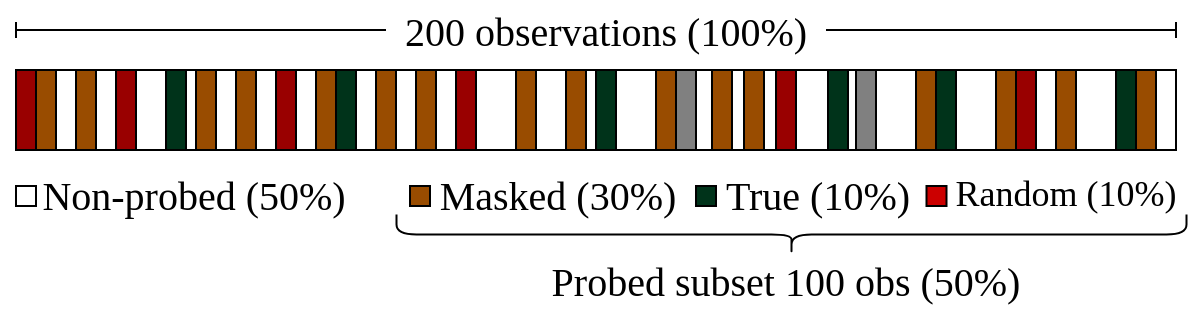 <mxfile version="25.0.1">
  <diagram name="Page-1" id="zUUdBIVHcn-rOmPaCSSx">
    <mxGraphModel dx="1590" dy="864" grid="1" gridSize="10" guides="1" tooltips="1" connect="1" arrows="1" fold="1" page="1" pageScale="1" pageWidth="850" pageHeight="1100" math="0" shadow="0">
      <root>
        <mxCell id="0" />
        <mxCell id="1" parent="0" />
        <mxCell id="VlnojDYrwqlfaSKI4WEk-1" value="" style="rounded=0;whiteSpace=wrap;html=1;fontFamily=Times New Roman;fontSize=18;" parent="1" vertex="1">
          <mxGeometry x="150" y="420" width="580" height="40" as="geometry" />
        </mxCell>
        <mxCell id="VlnojDYrwqlfaSKI4WEk-2" value="" style="endArrow=none;html=1;rounded=0;startArrow=baseDash;startFill=0;fontFamily=Times New Roman;fontSize=20;entryX=0;entryY=0.5;entryDx=0;entryDy=0;" parent="1" edge="1" target="VlnojDYrwqlfaSKI4WEk-4">
          <mxGeometry width="50" height="50" relative="1" as="geometry">
            <mxPoint x="150" y="400" as="sourcePoint" />
            <mxPoint x="360" y="400" as="targetPoint" />
          </mxGeometry>
        </mxCell>
        <mxCell id="VlnojDYrwqlfaSKI4WEk-3" value="" style="endArrow=baseDash;html=1;rounded=0;endFill=0;fontFamily=Times New Roman;fontSize=20;exitX=1;exitY=0.5;exitDx=0;exitDy=0;" parent="1" edge="1" source="VlnojDYrwqlfaSKI4WEk-4">
          <mxGeometry width="50" height="50" relative="1" as="geometry">
            <mxPoint x="520" y="400" as="sourcePoint" />
            <mxPoint x="730" y="400" as="targetPoint" />
          </mxGeometry>
        </mxCell>
        <mxCell id="VlnojDYrwqlfaSKI4WEk-4" value="200 observations (100%)" style="text;html=1;align=center;verticalAlign=middle;whiteSpace=wrap;rounded=0;fontSize=20;fontFamily=Times New Roman;" parent="1" vertex="1">
          <mxGeometry x="335" y="385" width="220" height="30" as="geometry" />
        </mxCell>
        <mxCell id="VlnojDYrwqlfaSKI4WEk-5" value="" style="rounded=0;whiteSpace=wrap;html=1;fillColor=#808080;fontFamily=Times New Roman;fontSize=20;" parent="1" vertex="1">
          <mxGeometry x="200" y="420" width="10" height="40" as="geometry" />
        </mxCell>
        <mxCell id="VlnojDYrwqlfaSKI4WEk-6" value="" style="rounded=0;whiteSpace=wrap;html=1;fillColor=#994C00;fontFamily=Times New Roman;fontSize=20;" parent="1" vertex="1">
          <mxGeometry x="240" y="420" width="10" height="40" as="geometry" />
        </mxCell>
        <mxCell id="VlnojDYrwqlfaSKI4WEk-7" value="" style="rounded=0;whiteSpace=wrap;html=1;fillColor=#994C00;fontFamily=Times New Roman;fontSize=20;" parent="1" vertex="1">
          <mxGeometry x="260" y="420" width="10" height="40" as="geometry" />
        </mxCell>
        <mxCell id="VlnojDYrwqlfaSKI4WEk-8" value="" style="rounded=0;whiteSpace=wrap;html=1;fillColor=#994C00;fontFamily=Times New Roman;fontSize=20;" parent="1" vertex="1">
          <mxGeometry x="330" y="420" width="10" height="40" as="geometry" />
        </mxCell>
        <mxCell id="VlnojDYrwqlfaSKI4WEk-9" value="" style="rounded=0;whiteSpace=wrap;html=1;fillColor=#808080;fontFamily=Times New Roman;fontSize=20;" parent="1" vertex="1">
          <mxGeometry x="280" y="420" width="10" height="40" as="geometry" />
        </mxCell>
        <mxCell id="VlnojDYrwqlfaSKI4WEk-10" value="" style="rounded=0;whiteSpace=wrap;html=1;fillColor=#808080;fontFamily=Times New Roman;fontSize=20;" parent="1" vertex="1">
          <mxGeometry x="225" y="420" width="10" height="40" as="geometry" />
        </mxCell>
        <mxCell id="VlnojDYrwqlfaSKI4WEk-22" value="" style="rounded=0;whiteSpace=wrap;html=1;fillColor=#994C00;fontFamily=Times New Roman;fontSize=20;" parent="1" vertex="1">
          <mxGeometry x="300" y="420" width="10" height="40" as="geometry" />
        </mxCell>
        <mxCell id="VlnojDYrwqlfaSKI4WEk-23" value="" style="rounded=0;whiteSpace=wrap;html=1;fillColor=#808080;fontFamily=Times New Roman;fontSize=20;" parent="1" vertex="1">
          <mxGeometry x="370" y="420" width="10" height="40" as="geometry" />
        </mxCell>
        <mxCell id="VlnojDYrwqlfaSKI4WEk-24" value="" style="rounded=0;whiteSpace=wrap;html=1;fillColor=#994C00;fontFamily=Times New Roman;fontSize=20;" parent="1" vertex="1">
          <mxGeometry x="640" y="420" width="10" height="40" as="geometry" />
        </mxCell>
        <mxCell id="VlnojDYrwqlfaSKI4WEk-25" value="" style="rounded=0;whiteSpace=wrap;html=1;fillColor=#808080;fontFamily=Times New Roman;fontSize=20;" parent="1" vertex="1">
          <mxGeometry x="556" y="420" width="10" height="40" as="geometry" />
        </mxCell>
        <mxCell id="VlnojDYrwqlfaSKI4WEk-26" value="" style="rounded=0;whiteSpace=wrap;html=1;fillColor=#994C00;fontFamily=Times New Roman;fontSize=20;" parent="1" vertex="1">
          <mxGeometry x="350" y="420" width="10" height="40" as="geometry" />
        </mxCell>
        <mxCell id="VlnojDYrwqlfaSKI4WEk-27" value="" style="rounded=0;whiteSpace=wrap;html=1;fillColor=#808080;fontFamily=Times New Roman;fontSize=20;" parent="1" vertex="1">
          <mxGeometry x="310" y="420" width="10" height="40" as="geometry" />
        </mxCell>
        <mxCell id="VlnojDYrwqlfaSKI4WEk-28" value="" style="rounded=0;whiteSpace=wrap;html=1;fillColor=#994C00;fontFamily=Times New Roman;fontSize=20;" parent="1" vertex="1">
          <mxGeometry x="498" y="420" width="10" height="40" as="geometry" />
        </mxCell>
        <mxCell id="VlnojDYrwqlfaSKI4WEk-29" value="" style="rounded=0;whiteSpace=wrap;html=1;fillColor=#808080;fontFamily=Times New Roman;fontSize=20;" parent="1" vertex="1">
          <mxGeometry x="440" y="420" width="10" height="40" as="geometry" />
        </mxCell>
        <mxCell id="VlnojDYrwqlfaSKI4WEk-30" value="" style="rounded=0;whiteSpace=wrap;html=1;fillColor=#994C00;fontFamily=Times New Roman;fontSize=20;" parent="1" vertex="1">
          <mxGeometry x="425" y="420" width="10" height="40" as="geometry" />
        </mxCell>
        <mxCell id="VlnojDYrwqlfaSKI4WEk-31" value="" style="rounded=0;whiteSpace=wrap;html=1;fillColor=#994C00;fontFamily=Times New Roman;fontSize=20;" parent="1" vertex="1">
          <mxGeometry x="470" y="420" width="10" height="40" as="geometry" />
        </mxCell>
        <mxCell id="VlnojDYrwqlfaSKI4WEk-32" value="" style="rounded=0;whiteSpace=wrap;html=1;fillColor=#808080;fontFamily=Times New Roman;fontSize=20;" parent="1" vertex="1">
          <mxGeometry x="480" y="420" width="10" height="40" as="geometry" />
        </mxCell>
        <mxCell id="VlnojDYrwqlfaSKI4WEk-33" value="" style="rounded=0;whiteSpace=wrap;html=1;fillColor=#994C00;fontFamily=Times New Roman;fontSize=20;" parent="1" vertex="1">
          <mxGeometry x="400" y="420" width="10" height="40" as="geometry" />
        </mxCell>
        <mxCell id="VlnojDYrwqlfaSKI4WEk-34" value="" style="rounded=0;whiteSpace=wrap;html=1;fillColor=#994C00;fontFamily=Times New Roman;fontSize=20;" parent="1" vertex="1">
          <mxGeometry x="514" y="420" width="10" height="40" as="geometry" />
        </mxCell>
        <mxCell id="VlnojDYrwqlfaSKI4WEk-35" value="" style="rounded=0;whiteSpace=wrap;html=1;fillColor=#808080;fontFamily=Times New Roman;fontSize=20;" parent="1" vertex="1">
          <mxGeometry x="570" y="420" width="10" height="40" as="geometry" />
        </mxCell>
        <mxCell id="VlnojDYrwqlfaSKI4WEk-36" value="" style="rounded=0;whiteSpace=wrap;html=1;fillColor=#994C00;fontFamily=Times New Roman;fontSize=20;" parent="1" vertex="1">
          <mxGeometry x="600" y="420" width="10" height="40" as="geometry" />
        </mxCell>
        <mxCell id="VlnojDYrwqlfaSKI4WEk-37" value="" style="rounded=0;whiteSpace=wrap;html=1;fillColor=#808080;fontFamily=Times New Roman;fontSize=20;" parent="1" vertex="1">
          <mxGeometry x="610" y="420" width="10" height="40" as="geometry" />
        </mxCell>
        <mxCell id="VlnojDYrwqlfaSKI4WEk-38" value="" style="rounded=0;whiteSpace=wrap;html=1;fillColor=#808080;fontFamily=Times New Roman;fontSize=20;" parent="1" vertex="1">
          <mxGeometry x="650" y="420" width="10" height="40" as="geometry" />
        </mxCell>
        <mxCell id="VlnojDYrwqlfaSKI4WEk-39" value="" style="rounded=0;whiteSpace=wrap;html=1;fillColor=#808080;fontFamily=Times New Roman;fontSize=20;" parent="1" vertex="1">
          <mxGeometry x="530" y="420" width="10" height="40" as="geometry" />
        </mxCell>
        <mxCell id="VlnojDYrwqlfaSKI4WEk-65" value="" style="rounded=0;whiteSpace=wrap;html=1;fillColor=#00331A;fontFamily=Times New Roman;fontSize=20;" parent="1" vertex="1">
          <mxGeometry x="610" y="420" width="10" height="40" as="geometry" />
        </mxCell>
        <mxCell id="VlnojDYrwqlfaSKI4WEk-66" value="" style="rounded=0;whiteSpace=wrap;html=1;fillColor=#00331A;fontFamily=Times New Roman;fontSize=20;" parent="1" vertex="1">
          <mxGeometry x="225" y="420" width="10" height="40" as="geometry" />
        </mxCell>
        <mxCell id="VlnojDYrwqlfaSKI4WEk-67" value="" style="rounded=0;whiteSpace=wrap;html=1;fillColor=#00331A;fontFamily=Times New Roman;fontSize=20;" parent="1" vertex="1">
          <mxGeometry x="310" y="420" width="10" height="40" as="geometry" />
        </mxCell>
        <mxCell id="VlnojDYrwqlfaSKI4WEk-68" value="" style="rounded=0;whiteSpace=wrap;html=1;fillColor=#00331A;fontFamily=Times New Roman;fontSize=20;" parent="1" vertex="1">
          <mxGeometry x="556" y="420" width="10" height="40" as="geometry" />
        </mxCell>
        <mxCell id="VlnojDYrwqlfaSKI4WEk-69" value="" style="rounded=0;whiteSpace=wrap;html=1;fillColor=#00331A;fontFamily=Times New Roman;fontSize=20;" parent="1" vertex="1">
          <mxGeometry x="440" y="420" width="10" height="40" as="geometry" />
        </mxCell>
        <mxCell id="VlnojDYrwqlfaSKI4WEk-70" value="" style="rounded=0;whiteSpace=wrap;html=1;fillColor=#990000;fontFamily=Times New Roman;fontSize=20;" parent="1" vertex="1">
          <mxGeometry x="370" y="420" width="10" height="40" as="geometry" />
        </mxCell>
        <mxCell id="VlnojDYrwqlfaSKI4WEk-71" value="" style="rounded=0;whiteSpace=wrap;html=1;fillColor=#990000;fontFamily=Times New Roman;fontSize=20;" parent="1" vertex="1">
          <mxGeometry x="280" y="420" width="10" height="40" as="geometry" />
        </mxCell>
        <mxCell id="VlnojDYrwqlfaSKI4WEk-72" value="" style="rounded=0;whiteSpace=wrap;html=1;fillColor=#990000;fontFamily=Times New Roman;fontSize=20;" parent="1" vertex="1">
          <mxGeometry x="200" y="420" width="10" height="40" as="geometry" />
        </mxCell>
        <mxCell id="VlnojDYrwqlfaSKI4WEk-73" value="" style="rounded=0;whiteSpace=wrap;html=1;fillColor=#990000;fontFamily=Times New Roman;fontSize=20;" parent="1" vertex="1">
          <mxGeometry x="650" y="420" width="10" height="40" as="geometry" />
        </mxCell>
        <mxCell id="VlnojDYrwqlfaSKI4WEk-74" value="" style="rounded=0;whiteSpace=wrap;html=1;fillColor=#990000;fontFamily=Times New Roman;fontSize=20;" parent="1" vertex="1">
          <mxGeometry x="530" y="420" width="10" height="40" as="geometry" />
        </mxCell>
        <mxCell id="VlnojDYrwqlfaSKI4WEk-85" value="" style="rounded=0;whiteSpace=wrap;html=1;fontFamily=Times New Roman;fontSize=20;" parent="1" vertex="1">
          <mxGeometry x="150" y="478" width="10" height="10" as="geometry" />
        </mxCell>
        <mxCell id="VlnojDYrwqlfaSKI4WEk-87" value="Non-probed (50%)" style="text;html=1;align=center;verticalAlign=middle;whiteSpace=wrap;rounded=0;fontSize=20;fontFamily=Times New Roman;" parent="1" vertex="1">
          <mxGeometry x="160" y="467" width="158" height="30" as="geometry" />
        </mxCell>
        <mxCell id="VlnojDYrwqlfaSKI4WEk-89" value="Masked (30%)" style="text;html=1;align=center;verticalAlign=middle;whiteSpace=wrap;rounded=0;fontSize=20;fontFamily=Times New Roman;" parent="1" vertex="1">
          <mxGeometry x="360" y="467" width="122" height="30" as="geometry" />
        </mxCell>
        <mxCell id="VlnojDYrwqlfaSKI4WEk-90" value="" style="rounded=0;whiteSpace=wrap;html=1;fillColor=#994C00;fontFamily=Times New Roman;fontSize=20;" parent="1" vertex="1">
          <mxGeometry x="347" y="478" width="10" height="10" as="geometry" />
        </mxCell>
        <mxCell id="VlnojDYrwqlfaSKI4WEk-92" value="" style="rounded=0;whiteSpace=wrap;html=1;fillColor=#00331A;fontFamily=Times New Roman;fontSize=20;" parent="1" vertex="1">
          <mxGeometry x="490" y="478" width="10" height="10" as="geometry" />
        </mxCell>
        <mxCell id="VlnojDYrwqlfaSKI4WEk-94" value="True (10%)" style="text;html=1;align=center;verticalAlign=middle;whiteSpace=wrap;rounded=0;fontSize=20;fontFamily=Times New Roman;" parent="1" vertex="1">
          <mxGeometry x="503" y="467" width="96" height="30" as="geometry" />
        </mxCell>
        <mxCell id="VlnojDYrwqlfaSKI4WEk-96" value="Random (10%)" style="text;html=1;align=center;verticalAlign=middle;whiteSpace=wrap;rounded=0;fontSize=18;fontFamily=Times New Roman;" parent="1" vertex="1">
          <mxGeometry x="617" y="467" width="116" height="30" as="geometry" />
        </mxCell>
        <mxCell id="VlnojDYrwqlfaSKI4WEk-97" value="" style="rounded=0;whiteSpace=wrap;html=1;fillColor=#CC0000;fontFamily=Times New Roman;fontSize=20;" parent="1" vertex="1">
          <mxGeometry x="605.25" y="478" width="10" height="10" as="geometry" />
        </mxCell>
        <mxCell id="VlnojDYrwqlfaSKI4WEk-98" value="" style="shape=curlyBracket;whiteSpace=wrap;html=1;rounded=1;flipH=1;labelPosition=right;verticalLabelPosition=middle;align=left;verticalAlign=middle;rotation=90;fontFamily=Times New Roman;fontSize=18;" parent="1" vertex="1">
          <mxGeometry x="527.75" y="304.75" width="20" height="395" as="geometry" />
        </mxCell>
        <mxCell id="VlnojDYrwqlfaSKI4WEk-104" value="Probed subset 100 obs (50%)" style="text;html=1;align=center;verticalAlign=middle;whiteSpace=wrap;rounded=0;fontSize=20;fontFamily=Times New Roman;" parent="1" vertex="1">
          <mxGeometry x="390.81" y="510" width="288.38" height="30" as="geometry" />
        </mxCell>
        <mxCell id="VlnojDYrwqlfaSKI4WEk-117" value="" style="rounded=0;whiteSpace=wrap;html=1;fillColor=#994C00;fontFamily=Times New Roman;fontSize=20;" parent="1" vertex="1">
          <mxGeometry x="160" y="420" width="10" height="40" as="geometry" />
        </mxCell>
        <mxCell id="VlnojDYrwqlfaSKI4WEk-125" value="" style="rounded=0;whiteSpace=wrap;html=1;fillColor=#994C00;fontFamily=Times New Roman;fontSize=20;" parent="1" vertex="1">
          <mxGeometry x="180" y="420" width="10" height="40" as="geometry" />
        </mxCell>
        <mxCell id="VlnojDYrwqlfaSKI4WEk-143" value="" style="rounded=0;whiteSpace=wrap;html=1;fillColor=#994C00;fontFamily=Times New Roman;fontSize=20;" parent="1" vertex="1">
          <mxGeometry x="710" y="420" width="10" height="40" as="geometry" />
        </mxCell>
        <mxCell id="VlnojDYrwqlfaSKI4WEk-144" value="" style="rounded=0;whiteSpace=wrap;html=1;fillColor=#994C00;fontFamily=Times New Roman;fontSize=20;" parent="1" vertex="1">
          <mxGeometry x="670" y="420" width="10" height="40" as="geometry" />
        </mxCell>
        <mxCell id="VlnojDYrwqlfaSKI4WEk-147" value="" style="rounded=0;whiteSpace=wrap;html=1;fillColor=#00331A;fontFamily=Times New Roman;fontSize=20;" parent="1" vertex="1">
          <mxGeometry x="700" y="420" width="10" height="40" as="geometry" />
        </mxCell>
        <mxCell id="VlnojDYrwqlfaSKI4WEk-148" value="" style="rounded=0;whiteSpace=wrap;html=1;fillColor=#990000;fontFamily=Times New Roman;fontSize=20;" parent="1" vertex="1">
          <mxGeometry x="150" y="420" width="10" height="40" as="geometry" />
        </mxCell>
      </root>
    </mxGraphModel>
  </diagram>
</mxfile>

